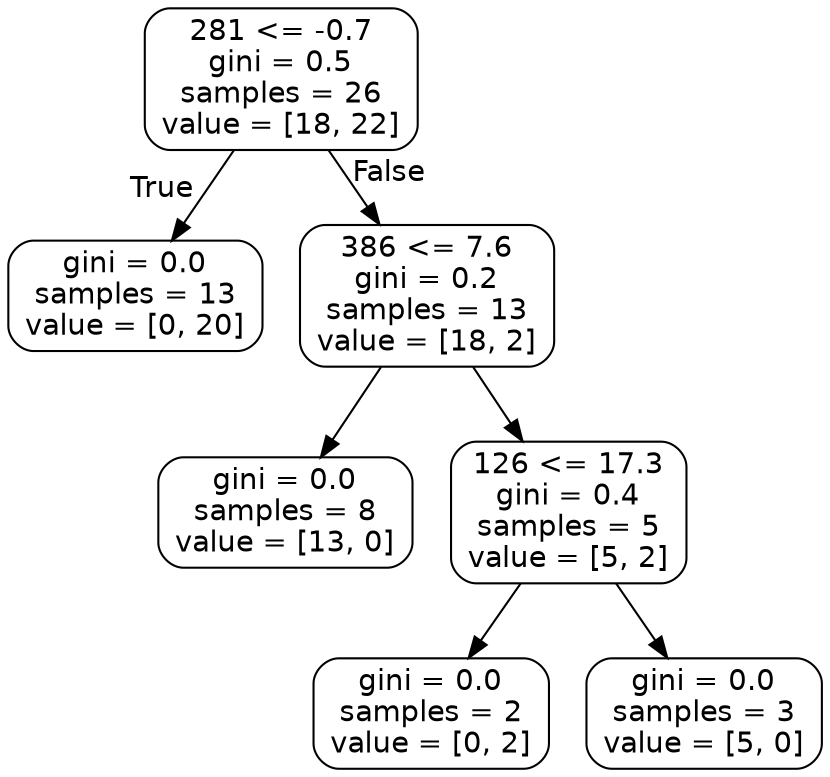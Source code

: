 digraph Tree {
node [shape=box, style="rounded", color="black", fontname=helvetica] ;
edge [fontname=helvetica] ;
0 [label="281 <= -0.7\ngini = 0.5\nsamples = 26\nvalue = [18, 22]"] ;
1 [label="gini = 0.0\nsamples = 13\nvalue = [0, 20]"] ;
0 -> 1 [labeldistance=2.5, labelangle=45, headlabel="True"] ;
2 [label="386 <= 7.6\ngini = 0.2\nsamples = 13\nvalue = [18, 2]"] ;
0 -> 2 [labeldistance=2.5, labelangle=-45, headlabel="False"] ;
3 [label="gini = 0.0\nsamples = 8\nvalue = [13, 0]"] ;
2 -> 3 ;
4 [label="126 <= 17.3\ngini = 0.4\nsamples = 5\nvalue = [5, 2]"] ;
2 -> 4 ;
5 [label="gini = 0.0\nsamples = 2\nvalue = [0, 2]"] ;
4 -> 5 ;
6 [label="gini = 0.0\nsamples = 3\nvalue = [5, 0]"] ;
4 -> 6 ;
}